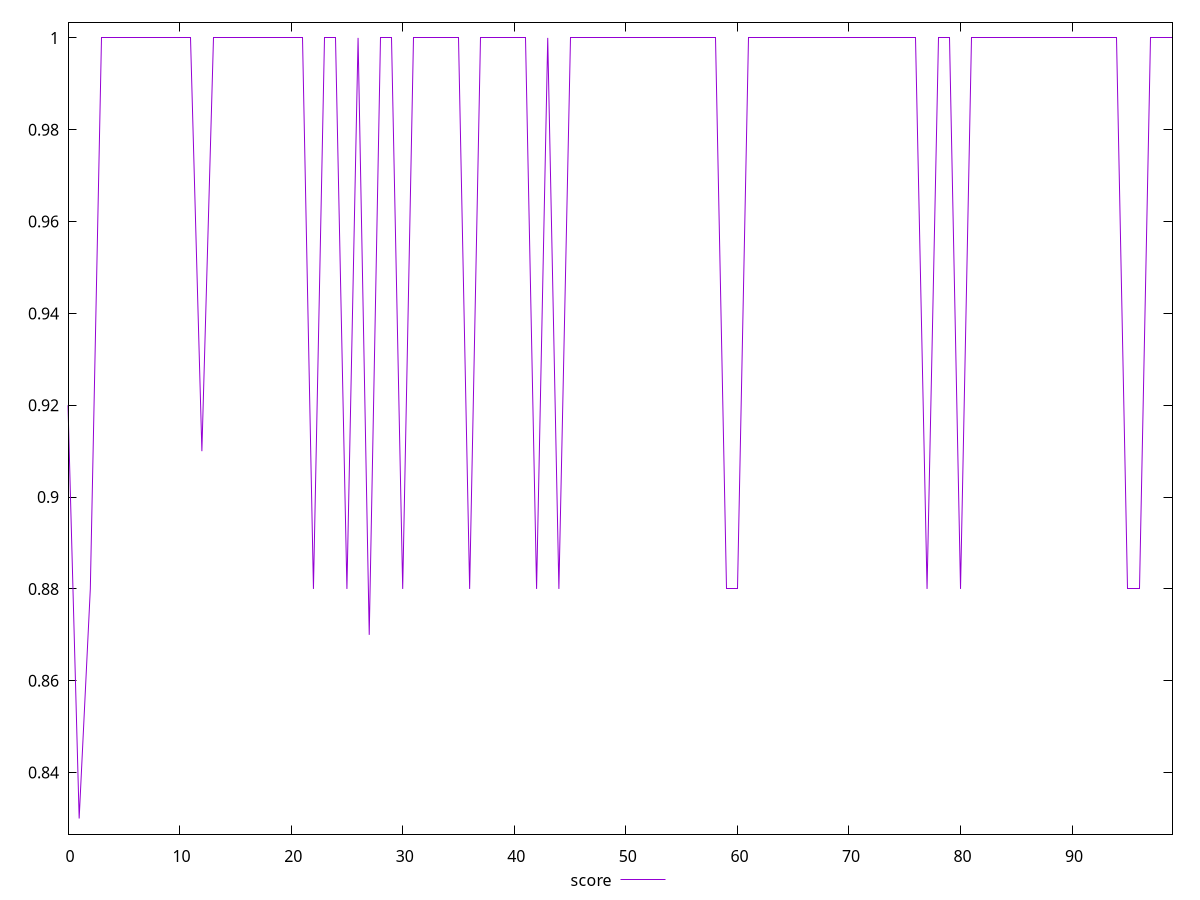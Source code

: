 reset

$score <<EOF
0 0.92
1 0.83
2 0.88
3 1
4 1
5 1
6 1
7 1
8 1
9 1
10 1
11 1
12 0.91
13 1
14 1
15 1
16 1
17 1
18 1
19 1
20 1
21 1
22 0.88
23 1
24 1
25 0.88
26 1
27 0.87
28 1
29 1
30 0.88
31 1
32 1
33 1
34 1
35 1
36 0.88
37 1
38 1
39 1
40 1
41 1
42 0.88
43 1
44 0.88
45 1
46 1
47 1
48 1
49 1
50 1
51 1
52 1
53 1
54 1
55 1
56 1
57 1
58 1
59 0.88
60 0.88
61 1
62 1
63 1
64 1
65 1
66 1
67 1
68 1
69 1
70 1
71 1
72 1
73 1
74 1
75 1
76 1
77 0.88
78 1
79 1
80 0.88
81 1
82 1
83 1
84 1
85 1
86 1
87 1
88 1
89 1
90 1
91 1
92 1
93 1
94 1
95 0.88
96 0.88
97 1
98 1
99 1
EOF

set key outside below
set xrange [0:99]
set yrange [0.8266:1.0034]
set trange [0.8266:1.0034]
set terminal svg size 640, 500 enhanced background rgb 'white'
set output "reports/report_00027_2021-02-24T12-40-31.850Z/unminified-javascript/samples/agenda/score/values.svg"

plot $score title "score" with line

reset
